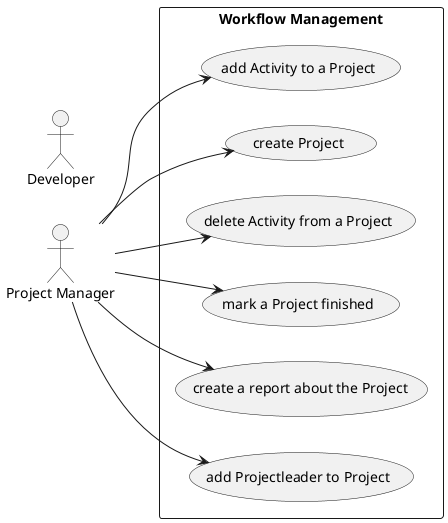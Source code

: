 @startuml

left to right direction

actor "Project Manager" as PM
actor "Developer" as DV 

rectangle "Workflow Management" {
  usecase "create Project" as createProject 
  usecase "mark a Project finished" as markProject
  usecase "add Activity to a Project" as addActivity
  usecase "delete Activity from a Project" as deleteActivity
  usecase "create a report about the Project" as createReport
  usecase "add Projectleader to Project" as addProjectLeader
  
  createProject -[hidden]right- addActivity
  markProject -[hidden]right- deleteActivity

}

PM --> createProject
PM --> markProject
PM --> addActivity
PM --> deleteActivity 
PM --> createReport
PM --> addProjectLeader


@enduml